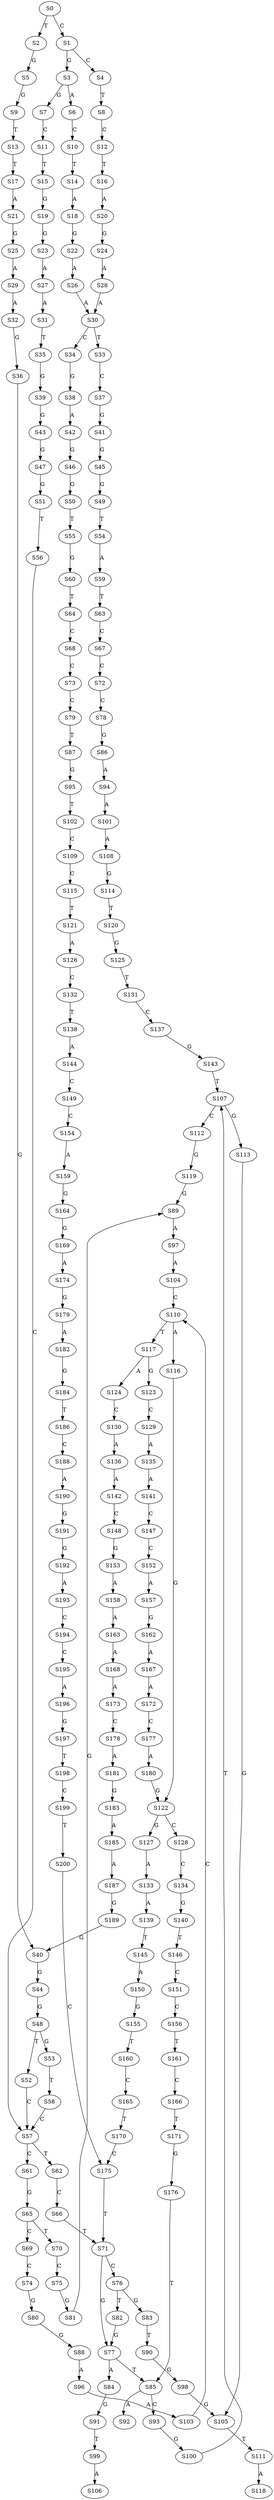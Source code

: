 strict digraph  {
	S0 -> S1 [ label = C ];
	S0 -> S2 [ label = T ];
	S1 -> S3 [ label = G ];
	S1 -> S4 [ label = C ];
	S2 -> S5 [ label = G ];
	S3 -> S6 [ label = A ];
	S3 -> S7 [ label = G ];
	S4 -> S8 [ label = T ];
	S5 -> S9 [ label = G ];
	S6 -> S10 [ label = C ];
	S7 -> S11 [ label = C ];
	S8 -> S12 [ label = C ];
	S9 -> S13 [ label = T ];
	S10 -> S14 [ label = T ];
	S11 -> S15 [ label = T ];
	S12 -> S16 [ label = T ];
	S13 -> S17 [ label = T ];
	S14 -> S18 [ label = A ];
	S15 -> S19 [ label = G ];
	S16 -> S20 [ label = A ];
	S17 -> S21 [ label = A ];
	S18 -> S22 [ label = G ];
	S19 -> S23 [ label = G ];
	S20 -> S24 [ label = G ];
	S21 -> S25 [ label = G ];
	S22 -> S26 [ label = A ];
	S23 -> S27 [ label = A ];
	S24 -> S28 [ label = A ];
	S25 -> S29 [ label = A ];
	S26 -> S30 [ label = A ];
	S27 -> S31 [ label = A ];
	S28 -> S30 [ label = A ];
	S29 -> S32 [ label = A ];
	S30 -> S33 [ label = T ];
	S30 -> S34 [ label = C ];
	S31 -> S35 [ label = T ];
	S32 -> S36 [ label = G ];
	S33 -> S37 [ label = C ];
	S34 -> S38 [ label = G ];
	S35 -> S39 [ label = G ];
	S36 -> S40 [ label = G ];
	S37 -> S41 [ label = G ];
	S38 -> S42 [ label = A ];
	S39 -> S43 [ label = G ];
	S40 -> S44 [ label = G ];
	S41 -> S45 [ label = G ];
	S42 -> S46 [ label = G ];
	S43 -> S47 [ label = G ];
	S44 -> S48 [ label = G ];
	S45 -> S49 [ label = G ];
	S46 -> S50 [ label = G ];
	S47 -> S51 [ label = G ];
	S48 -> S52 [ label = T ];
	S48 -> S53 [ label = G ];
	S49 -> S54 [ label = T ];
	S50 -> S55 [ label = T ];
	S51 -> S56 [ label = T ];
	S52 -> S57 [ label = C ];
	S53 -> S58 [ label = T ];
	S54 -> S59 [ label = A ];
	S55 -> S60 [ label = G ];
	S56 -> S57 [ label = C ];
	S57 -> S61 [ label = C ];
	S57 -> S62 [ label = T ];
	S58 -> S57 [ label = C ];
	S59 -> S63 [ label = T ];
	S60 -> S64 [ label = T ];
	S61 -> S65 [ label = G ];
	S62 -> S66 [ label = C ];
	S63 -> S67 [ label = C ];
	S64 -> S68 [ label = C ];
	S65 -> S69 [ label = C ];
	S65 -> S70 [ label = T ];
	S66 -> S71 [ label = T ];
	S67 -> S72 [ label = C ];
	S68 -> S73 [ label = C ];
	S69 -> S74 [ label = C ];
	S70 -> S75 [ label = C ];
	S71 -> S76 [ label = C ];
	S71 -> S77 [ label = G ];
	S72 -> S78 [ label = C ];
	S73 -> S79 [ label = C ];
	S74 -> S80 [ label = G ];
	S75 -> S81 [ label = G ];
	S76 -> S82 [ label = T ];
	S76 -> S83 [ label = G ];
	S77 -> S84 [ label = A ];
	S77 -> S85 [ label = T ];
	S78 -> S86 [ label = G ];
	S79 -> S87 [ label = T ];
	S80 -> S88 [ label = G ];
	S81 -> S89 [ label = G ];
	S82 -> S77 [ label = G ];
	S83 -> S90 [ label = T ];
	S84 -> S91 [ label = G ];
	S85 -> S92 [ label = A ];
	S85 -> S93 [ label = C ];
	S86 -> S94 [ label = A ];
	S87 -> S95 [ label = G ];
	S88 -> S96 [ label = A ];
	S89 -> S97 [ label = A ];
	S90 -> S98 [ label = G ];
	S91 -> S99 [ label = T ];
	S93 -> S100 [ label = G ];
	S94 -> S101 [ label = A ];
	S95 -> S102 [ label = T ];
	S96 -> S103 [ label = A ];
	S97 -> S104 [ label = A ];
	S98 -> S105 [ label = G ];
	S99 -> S106 [ label = A ];
	S100 -> S107 [ label = T ];
	S101 -> S108 [ label = A ];
	S102 -> S109 [ label = C ];
	S103 -> S110 [ label = C ];
	S104 -> S110 [ label = C ];
	S105 -> S111 [ label = T ];
	S107 -> S112 [ label = C ];
	S107 -> S113 [ label = G ];
	S108 -> S114 [ label = G ];
	S109 -> S115 [ label = C ];
	S110 -> S116 [ label = A ];
	S110 -> S117 [ label = T ];
	S111 -> S118 [ label = A ];
	S112 -> S119 [ label = G ];
	S113 -> S105 [ label = G ];
	S114 -> S120 [ label = T ];
	S115 -> S121 [ label = T ];
	S116 -> S122 [ label = G ];
	S117 -> S123 [ label = G ];
	S117 -> S124 [ label = A ];
	S119 -> S89 [ label = G ];
	S120 -> S125 [ label = G ];
	S121 -> S126 [ label = A ];
	S122 -> S127 [ label = G ];
	S122 -> S128 [ label = C ];
	S123 -> S129 [ label = C ];
	S124 -> S130 [ label = C ];
	S125 -> S131 [ label = T ];
	S126 -> S132 [ label = C ];
	S127 -> S133 [ label = A ];
	S128 -> S134 [ label = C ];
	S129 -> S135 [ label = A ];
	S130 -> S136 [ label = A ];
	S131 -> S137 [ label = C ];
	S132 -> S138 [ label = T ];
	S133 -> S139 [ label = A ];
	S134 -> S140 [ label = G ];
	S135 -> S141 [ label = A ];
	S136 -> S142 [ label = A ];
	S137 -> S143 [ label = G ];
	S138 -> S144 [ label = A ];
	S139 -> S145 [ label = T ];
	S140 -> S146 [ label = T ];
	S141 -> S147 [ label = C ];
	S142 -> S148 [ label = C ];
	S143 -> S107 [ label = T ];
	S144 -> S149 [ label = C ];
	S145 -> S150 [ label = A ];
	S146 -> S151 [ label = C ];
	S147 -> S152 [ label = C ];
	S148 -> S153 [ label = G ];
	S149 -> S154 [ label = C ];
	S150 -> S155 [ label = G ];
	S151 -> S156 [ label = C ];
	S152 -> S157 [ label = A ];
	S153 -> S158 [ label = A ];
	S154 -> S159 [ label = A ];
	S155 -> S160 [ label = T ];
	S156 -> S161 [ label = T ];
	S157 -> S162 [ label = G ];
	S158 -> S163 [ label = A ];
	S159 -> S164 [ label = G ];
	S160 -> S165 [ label = C ];
	S161 -> S166 [ label = C ];
	S162 -> S167 [ label = A ];
	S163 -> S168 [ label = A ];
	S164 -> S169 [ label = G ];
	S165 -> S170 [ label = T ];
	S166 -> S171 [ label = T ];
	S167 -> S172 [ label = A ];
	S168 -> S173 [ label = A ];
	S169 -> S174 [ label = A ];
	S170 -> S175 [ label = C ];
	S171 -> S176 [ label = G ];
	S172 -> S177 [ label = C ];
	S173 -> S178 [ label = C ];
	S174 -> S179 [ label = G ];
	S175 -> S71 [ label = T ];
	S176 -> S85 [ label = T ];
	S177 -> S180 [ label = A ];
	S178 -> S181 [ label = A ];
	S179 -> S182 [ label = A ];
	S180 -> S122 [ label = G ];
	S181 -> S183 [ label = G ];
	S182 -> S184 [ label = G ];
	S183 -> S185 [ label = A ];
	S184 -> S186 [ label = T ];
	S185 -> S187 [ label = A ];
	S186 -> S188 [ label = C ];
	S187 -> S189 [ label = G ];
	S188 -> S190 [ label = A ];
	S189 -> S40 [ label = G ];
	S190 -> S191 [ label = G ];
	S191 -> S192 [ label = G ];
	S192 -> S193 [ label = A ];
	S193 -> S194 [ label = C ];
	S194 -> S195 [ label = C ];
	S195 -> S196 [ label = A ];
	S196 -> S197 [ label = G ];
	S197 -> S198 [ label = T ];
	S198 -> S199 [ label = C ];
	S199 -> S200 [ label = T ];
	S200 -> S175 [ label = C ];
}

